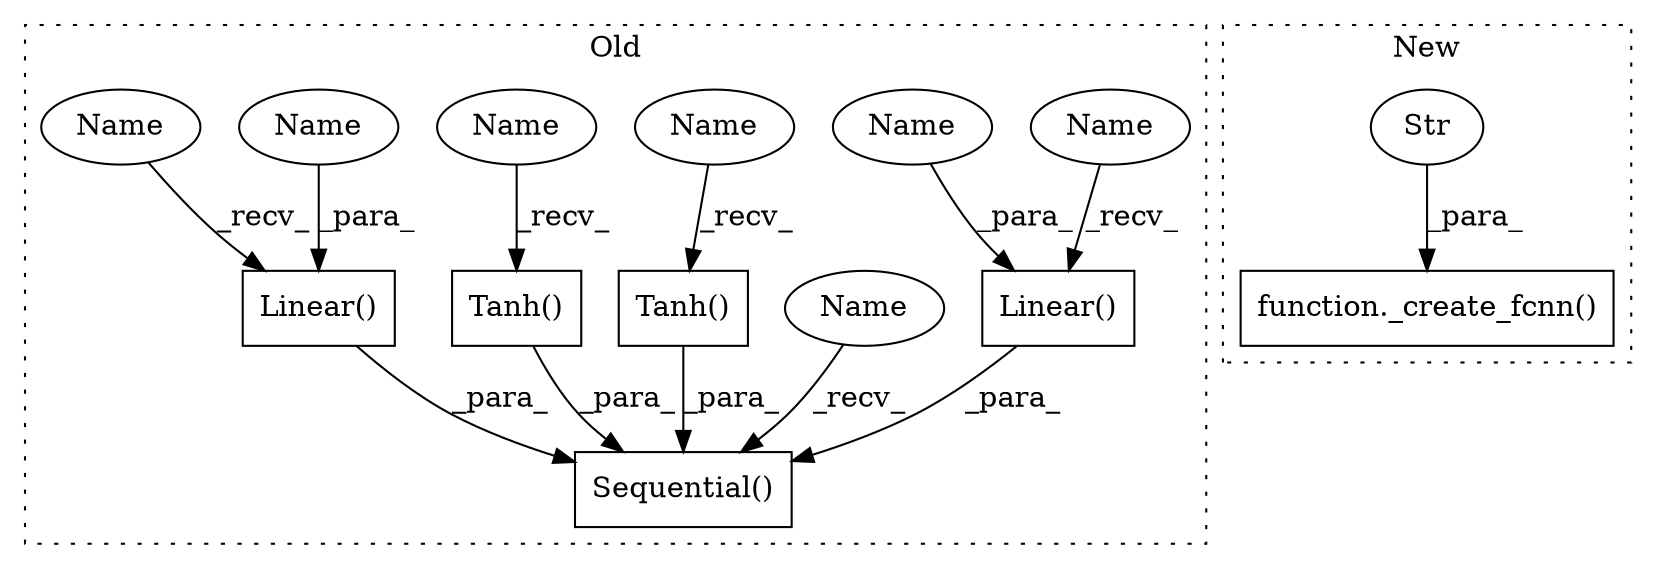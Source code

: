 digraph G {
subgraph cluster0 {
1 [label="Tanh()" a="75" s="8406" l="9" shape="box"];
3 [label="Sequential()" a="75" s="8308,8451" l="14,1" shape="box"];
5 [label="Tanh()" a="75" s="8358" l="9" shape="box"];
6 [label="Linear()" a="75" s="8417,8450" l="10,1" shape="box"];
7 [label="Linear()" a="75" s="8322,8355" l="10,1" shape="box"];
8 [label="Name" a="87" s="8322" l="2" shape="ellipse"];
9 [label="Name" a="87" s="8417" l="2" shape="ellipse"];
10 [label="Name" a="87" s="8358" l="2" shape="ellipse"];
11 [label="Name" a="87" s="8308" l="2" shape="ellipse"];
12 [label="Name" a="87" s="8406" l="2" shape="ellipse"];
13 [label="Name" a="87" s="8344" l="11" shape="ellipse"];
14 [label="Name" a="87" s="8427" l="11" shape="ellipse"];
label = "Old";
style="dotted";
}
subgraph cluster1 {
2 [label="function._create_fcnn()" a="75" s="8409,8465" l="13,1" shape="box"];
4 [label="Str" a="66" s="8459" l="6" shape="ellipse"];
label = "New";
style="dotted";
}
1 -> 3 [label="_para_"];
4 -> 2 [label="_para_"];
5 -> 3 [label="_para_"];
6 -> 3 [label="_para_"];
7 -> 3 [label="_para_"];
8 -> 7 [label="_recv_"];
9 -> 6 [label="_recv_"];
10 -> 5 [label="_recv_"];
11 -> 3 [label="_recv_"];
12 -> 1 [label="_recv_"];
13 -> 7 [label="_para_"];
14 -> 6 [label="_para_"];
}